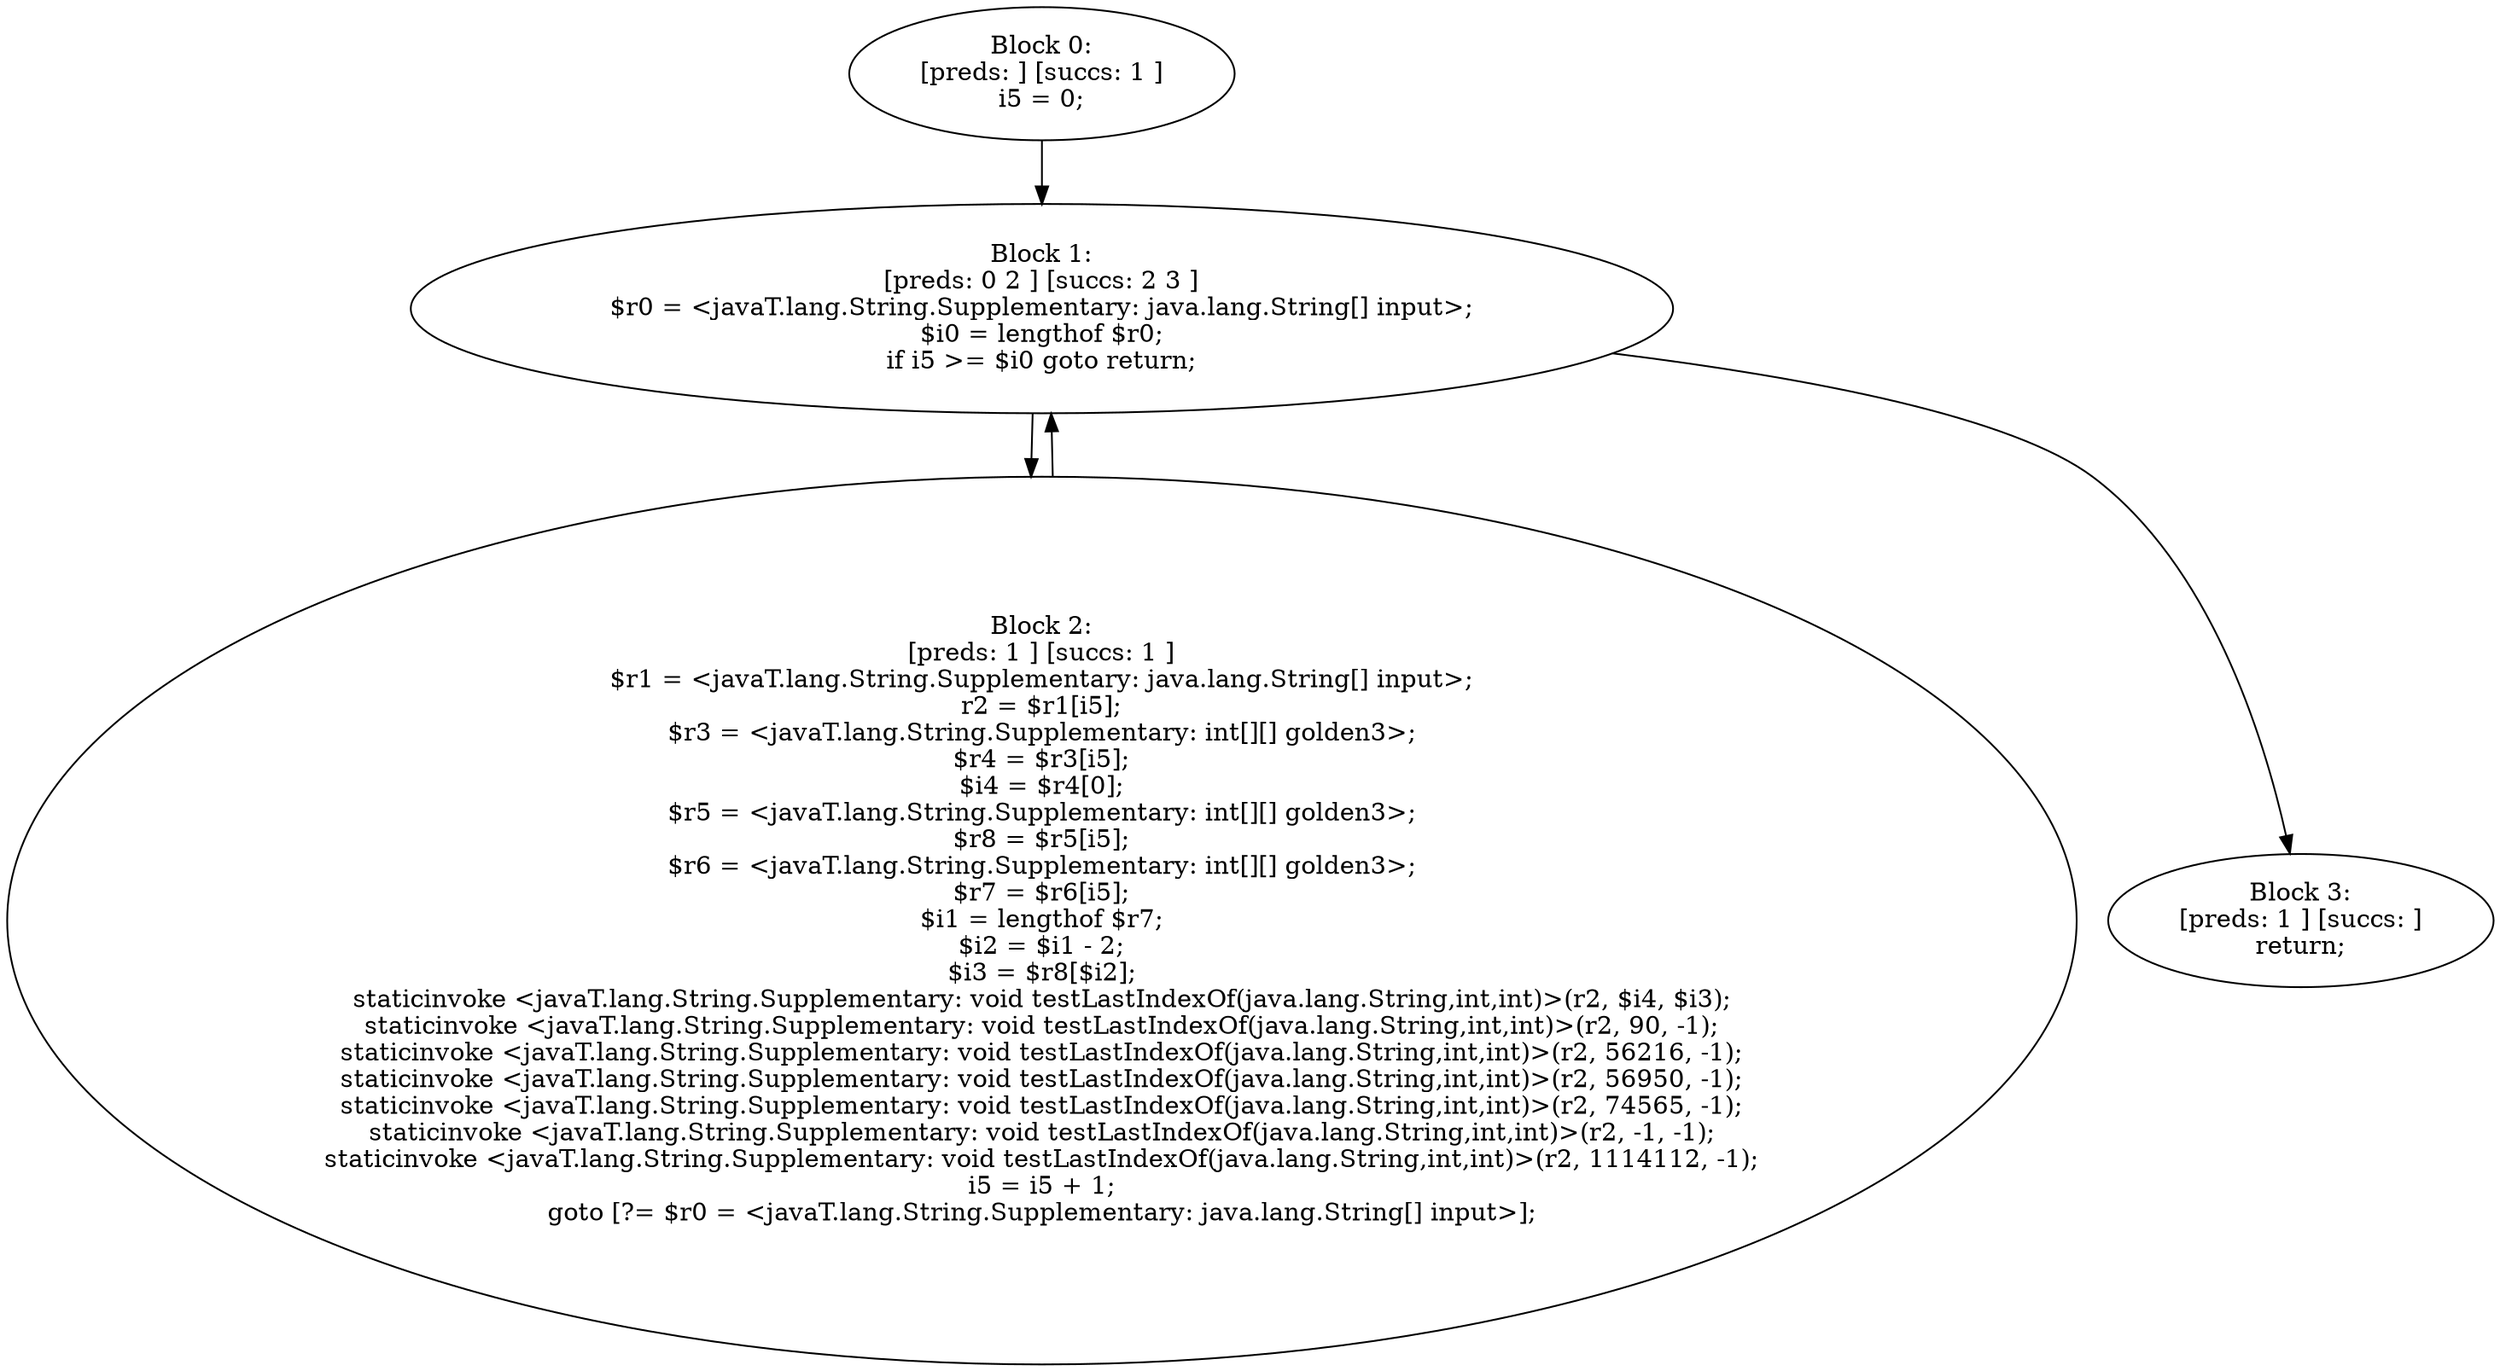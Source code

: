 digraph "unitGraph" {
    "Block 0:
[preds: ] [succs: 1 ]
i5 = 0;
"
    "Block 1:
[preds: 0 2 ] [succs: 2 3 ]
$r0 = <javaT.lang.String.Supplementary: java.lang.String[] input>;
$i0 = lengthof $r0;
if i5 >= $i0 goto return;
"
    "Block 2:
[preds: 1 ] [succs: 1 ]
$r1 = <javaT.lang.String.Supplementary: java.lang.String[] input>;
r2 = $r1[i5];
$r3 = <javaT.lang.String.Supplementary: int[][] golden3>;
$r4 = $r3[i5];
$i4 = $r4[0];
$r5 = <javaT.lang.String.Supplementary: int[][] golden3>;
$r8 = $r5[i5];
$r6 = <javaT.lang.String.Supplementary: int[][] golden3>;
$r7 = $r6[i5];
$i1 = lengthof $r7;
$i2 = $i1 - 2;
$i3 = $r8[$i2];
staticinvoke <javaT.lang.String.Supplementary: void testLastIndexOf(java.lang.String,int,int)>(r2, $i4, $i3);
staticinvoke <javaT.lang.String.Supplementary: void testLastIndexOf(java.lang.String,int,int)>(r2, 90, -1);
staticinvoke <javaT.lang.String.Supplementary: void testLastIndexOf(java.lang.String,int,int)>(r2, 56216, -1);
staticinvoke <javaT.lang.String.Supplementary: void testLastIndexOf(java.lang.String,int,int)>(r2, 56950, -1);
staticinvoke <javaT.lang.String.Supplementary: void testLastIndexOf(java.lang.String,int,int)>(r2, 74565, -1);
staticinvoke <javaT.lang.String.Supplementary: void testLastIndexOf(java.lang.String,int,int)>(r2, -1, -1);
staticinvoke <javaT.lang.String.Supplementary: void testLastIndexOf(java.lang.String,int,int)>(r2, 1114112, -1);
i5 = i5 + 1;
goto [?= $r0 = <javaT.lang.String.Supplementary: java.lang.String[] input>];
"
    "Block 3:
[preds: 1 ] [succs: ]
return;
"
    "Block 0:
[preds: ] [succs: 1 ]
i5 = 0;
"->"Block 1:
[preds: 0 2 ] [succs: 2 3 ]
$r0 = <javaT.lang.String.Supplementary: java.lang.String[] input>;
$i0 = lengthof $r0;
if i5 >= $i0 goto return;
";
    "Block 1:
[preds: 0 2 ] [succs: 2 3 ]
$r0 = <javaT.lang.String.Supplementary: java.lang.String[] input>;
$i0 = lengthof $r0;
if i5 >= $i0 goto return;
"->"Block 2:
[preds: 1 ] [succs: 1 ]
$r1 = <javaT.lang.String.Supplementary: java.lang.String[] input>;
r2 = $r1[i5];
$r3 = <javaT.lang.String.Supplementary: int[][] golden3>;
$r4 = $r3[i5];
$i4 = $r4[0];
$r5 = <javaT.lang.String.Supplementary: int[][] golden3>;
$r8 = $r5[i5];
$r6 = <javaT.lang.String.Supplementary: int[][] golden3>;
$r7 = $r6[i5];
$i1 = lengthof $r7;
$i2 = $i1 - 2;
$i3 = $r8[$i2];
staticinvoke <javaT.lang.String.Supplementary: void testLastIndexOf(java.lang.String,int,int)>(r2, $i4, $i3);
staticinvoke <javaT.lang.String.Supplementary: void testLastIndexOf(java.lang.String,int,int)>(r2, 90, -1);
staticinvoke <javaT.lang.String.Supplementary: void testLastIndexOf(java.lang.String,int,int)>(r2, 56216, -1);
staticinvoke <javaT.lang.String.Supplementary: void testLastIndexOf(java.lang.String,int,int)>(r2, 56950, -1);
staticinvoke <javaT.lang.String.Supplementary: void testLastIndexOf(java.lang.String,int,int)>(r2, 74565, -1);
staticinvoke <javaT.lang.String.Supplementary: void testLastIndexOf(java.lang.String,int,int)>(r2, -1, -1);
staticinvoke <javaT.lang.String.Supplementary: void testLastIndexOf(java.lang.String,int,int)>(r2, 1114112, -1);
i5 = i5 + 1;
goto [?= $r0 = <javaT.lang.String.Supplementary: java.lang.String[] input>];
";
    "Block 1:
[preds: 0 2 ] [succs: 2 3 ]
$r0 = <javaT.lang.String.Supplementary: java.lang.String[] input>;
$i0 = lengthof $r0;
if i5 >= $i0 goto return;
"->"Block 3:
[preds: 1 ] [succs: ]
return;
";
    "Block 2:
[preds: 1 ] [succs: 1 ]
$r1 = <javaT.lang.String.Supplementary: java.lang.String[] input>;
r2 = $r1[i5];
$r3 = <javaT.lang.String.Supplementary: int[][] golden3>;
$r4 = $r3[i5];
$i4 = $r4[0];
$r5 = <javaT.lang.String.Supplementary: int[][] golden3>;
$r8 = $r5[i5];
$r6 = <javaT.lang.String.Supplementary: int[][] golden3>;
$r7 = $r6[i5];
$i1 = lengthof $r7;
$i2 = $i1 - 2;
$i3 = $r8[$i2];
staticinvoke <javaT.lang.String.Supplementary: void testLastIndexOf(java.lang.String,int,int)>(r2, $i4, $i3);
staticinvoke <javaT.lang.String.Supplementary: void testLastIndexOf(java.lang.String,int,int)>(r2, 90, -1);
staticinvoke <javaT.lang.String.Supplementary: void testLastIndexOf(java.lang.String,int,int)>(r2, 56216, -1);
staticinvoke <javaT.lang.String.Supplementary: void testLastIndexOf(java.lang.String,int,int)>(r2, 56950, -1);
staticinvoke <javaT.lang.String.Supplementary: void testLastIndexOf(java.lang.String,int,int)>(r2, 74565, -1);
staticinvoke <javaT.lang.String.Supplementary: void testLastIndexOf(java.lang.String,int,int)>(r2, -1, -1);
staticinvoke <javaT.lang.String.Supplementary: void testLastIndexOf(java.lang.String,int,int)>(r2, 1114112, -1);
i5 = i5 + 1;
goto [?= $r0 = <javaT.lang.String.Supplementary: java.lang.String[] input>];
"->"Block 1:
[preds: 0 2 ] [succs: 2 3 ]
$r0 = <javaT.lang.String.Supplementary: java.lang.String[] input>;
$i0 = lengthof $r0;
if i5 >= $i0 goto return;
";
}
